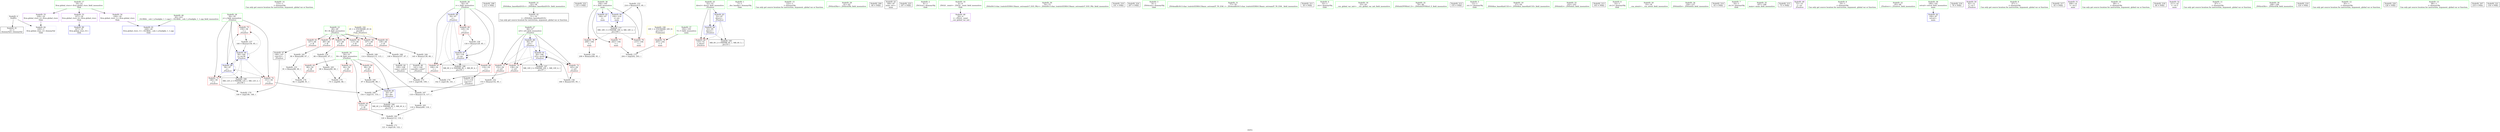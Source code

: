 digraph "SVFG" {
	label="SVFG";

	Node0x5556826d9a60 [shape=record,color=grey,label="{NodeID: 0\nNullPtr}"];
	Node0x5556826d9a60 -> Node0x5556826f0190[style=solid];
	Node0x5556826d9a60 -> Node0x5556826f3450[style=solid];
	Node0x5556826ee870 [shape=record,color=green,label="{NodeID: 14\n115\<--1\n\<--dummyObj\nCan only get source location for instruction, argument, global var or function.}"];
	Node0x5556826ef550 [shape=record,color=green,label="{NodeID: 28\n58\<--59\nj\<--j_field_insensitive\n_Z5solvev\n}"];
	Node0x5556826ef550 -> Node0x5556826f2ca0[style=solid];
	Node0x5556826ef550 -> Node0x5556826f2d70[style=solid];
	Node0x5556826ef550 -> Node0x5556826f2e40[style=solid];
	Node0x5556826ef550 -> Node0x5556826f3a30[style=solid];
	Node0x5556826ef550 -> Node0x5556826f3b00[style=solid];
	Node0x55568270b9a0 [shape=record,color=black,label="{NodeID: 208\n212 = PHI()\n}"];
	Node0x5556826f0290 [shape=record,color=black,label="{NodeID: 42\n31\<--32\n\<--_ZNSt8ios_base4InitD1Ev\nCan only get source location for instruction, argument, global var or function.}"];
	Node0x55568270cd10 [shape=record,color=black,label="{NodeID: 222\n135 = PHI()\n}"];
	Node0x5556826f1ed0 [shape=record,color=red,label="{NodeID: 56\n65\<--48\n\<--B\n_Z5solvev\n}"];
	Node0x5556826f1ed0 -> Node0x5556826f1490[style=solid];
	Node0x5556826f1310 [shape=record,color=grey,label="{NodeID: 153\n216 = Binary(215, 95, )\n}"];
	Node0x5556826f1310 -> Node0x5556826f3e40[style=solid];
	Node0x5556826f2a30 [shape=record,color=red,label="{NodeID: 70\n138\<--56\n\<--i25\n_Z5solvev\n}"];
	Node0x5556826f2a30 -> Node0x5556826f9a00[style=solid];
	Node0x5556826f8f80 [shape=record,color=grey,label="{NodeID: 167\n118 = Binary(114, 117, )\n}"];
	Node0x5556826f8f80 -> Node0x5556826f8980[style=solid];
	Node0x5556826f3620 [shape=record,color=blue,label="{NodeID: 84\n52\<--95\ndirect\<--\n_Z5solvev\n}"];
	Node0x5556826f3620 -> Node0x5556826f26f0[style=dashed];
	Node0x5556826f3620 -> Node0x555682700d20[style=dashed];
	Node0x5556826da7b0 [shape=record,color=green,label="{NodeID: 1\n7\<--1\n__dso_handle\<--dummyObj\nGlob }"];
	Node0x5556826ee940 [shape=record,color=green,label="{NodeID: 15\n122\<--1\n\<--dummyObj\nCan only get source location for instruction, argument, global var or function.}"];
	Node0x5556826ef620 [shape=record,color=green,label="{NodeID: 29\n61\<--62\n_ZNSirsERx\<--_ZNSirsERx_field_insensitive\n}"];
	Node0x55568270bfb0 [shape=record,color=black,label="{NodeID: 209\n60 = PHI()\n}"];
	Node0x5556826f0390 [shape=record,color=black,label="{NodeID: 43\n189\<--87\nmain_ret\<--\nmain\n}"];
	Node0x55568270cde0 [shape=record,color=black,label="{NodeID: 223\n197 = PHI()\n}"];
	Node0x5556826f1fa0 [shape=record,color=red,label="{NodeID: 57\n89\<--48\n\<--B\n_Z5solvev\n}"];
	Node0x5556826f1fa0 -> Node0x5556826f8680[style=solid];
	Node0x5556826f1490 [shape=record,color=grey,label="{NodeID: 154\n66 = Binary(65, 67, )\n}"];
	Node0x5556826f1490 -> Node0x5556826f8c80[style=solid];
	Node0x5556826f2b00 [shape=record,color=red,label="{NodeID: 71\n152\<--56\n\<--i25\n_Z5solvev\n}"];
	Node0x5556826f2b00 -> Node0x5556826f1190[style=solid];
	Node0x5556826f9100 [shape=record,color=grey,label="{NodeID: 168\n114 = Binary(113, 115, )\n}"];
	Node0x5556826f9100 -> Node0x5556826f8f80[style=solid];
	Node0x5556826f36f0 [shape=record,color=blue,label="{NodeID: 85\n50\<--97\nM\<--dec\n_Z5solvev\n}"];
	Node0x5556826f36f0 -> Node0x5556826f2620[style=dashed];
	Node0x5556826f36f0 -> Node0x555682700820[style=dashed];
	Node0x5556826d9c50 [shape=record,color=green,label="{NodeID: 2\n8\<--1\n_ZSt3cin\<--dummyObj\nGlob }"];
	Node0x5556826eea40 [shape=record,color=green,label="{NodeID: 16\n4\<--6\n_ZStL8__ioinit\<--_ZStL8__ioinit_field_insensitive\nGlob }"];
	Node0x5556826eea40 -> Node0x5556826f17c0[style=solid];
	Node0x5556826ef720 [shape=record,color=green,label="{NodeID: 30\n74\<--75\n_ZStlsISt11char_traitsIcEERSt13basic_ostreamIcT_ES5_PKc\<--_ZStlsISt11char_traitsIcEERSt13basic_ostreamIcT_ES5_PKc_field_insensitive\n}"];
	Node0x55568270c110 [shape=record,color=black,label="{NodeID: 210\n101 = PHI()\n}"];
	Node0x5556826f0460 [shape=record,color=black,label="{NodeID: 44\n109\<--108\nconv\<--sub12\n_Z5solvev\n}"];
	Node0x5556826f0460 -> Node0x5556826f9880[style=solid];
	Node0x55568270ceb0 [shape=record,color=black,label="{NodeID: 224\n207 = PHI()\n}"];
	Node0x5556826f2070 [shape=record,color=red,label="{NodeID: 58\n107\<--48\n\<--B\n_Z5solvev\n}"];
	Node0x5556826f2070 -> Node0x5556826f8e00[style=solid];
	Node0x5556826f1610 [shape=record,color=grey,label="{NodeID: 155\n91 = Binary(69, 90, )\n}"];
	Node0x5556826f1610 -> Node0x5556826f9d00[style=solid];
	Node0x5556826f2bd0 [shape=record,color=red,label="{NodeID: 72\n165\<--56\n\<--i25\n_Z5solvev\n}"];
	Node0x5556826f2bd0 -> Node0x5556826f7f00[style=solid];
	Node0x5556826f9280 [shape=record,color=grey,label="{NodeID: 169\n154 = cmp(151, 153, )\n}"];
	Node0x5556826f37c0 [shape=record,color=blue,label="{NodeID: 86\n54\<--87\ni\<--\n_Z5solvev\n}"];
	Node0x5556826f37c0 -> Node0x5556826f27c0[style=dashed];
	Node0x5556826f37c0 -> Node0x5556826f2890[style=dashed];
	Node0x5556826f37c0 -> Node0x5556826f2960[style=dashed];
	Node0x5556826f37c0 -> Node0x5556826f3890[style=dashed];
	Node0x5556826f37c0 -> Node0x555682701220[style=dashed];
	Node0x5556826da330 [shape=record,color=green,label="{NodeID: 3\n9\<--1\n_ZSt4cout\<--dummyObj\nGlob }"];
	Node0x5556826eeb40 [shape=record,color=green,label="{NodeID: 17\n18\<--22\nllvm.global_ctors\<--llvm.global_ctors_field_insensitive\nGlob }"];
	Node0x5556826eeb40 -> Node0x5556826f1bd0[style=solid];
	Node0x5556826eeb40 -> Node0x5556826f1cd0[style=solid];
	Node0x5556826eeb40 -> Node0x5556826f1dd0[style=solid];
	Node0x5556826ef820 [shape=record,color=green,label="{NodeID: 31\n77\<--78\n_ZSt4endlIcSt11char_traitsIcEERSt13basic_ostreamIT_T0_ES6_\<--_ZSt4endlIcSt11char_traitsIcEERSt13basic_ostreamIT_T0_ES6__field_insensitive\n}"];
	Node0x55568270c1e0 [shape=record,color=black,label="{NodeID: 211\n30 = PHI()\n}"];
	Node0x5556826f0530 [shape=record,color=black,label="{NodeID: 45\n117\<--116\nconv15\<--\n_Z5solvev\n}"];
	Node0x5556826f0530 -> Node0x5556826f8f80[style=solid];
	Node0x5556826f2140 [shape=record,color=red,label="{NodeID: 59\n113\<--48\n\<--B\n_Z5solvev\n}"];
	Node0x5556826f2140 -> Node0x5556826f9100[style=solid];
	Node0x5556826f7f00 [shape=record,color=grey,label="{NodeID: 156\n166 = Binary(165, 95, )\n}"];
	Node0x5556826f7f00 -> Node0x5556826f3bd0[style=solid];
	Node0x5556826f2ca0 [shape=record,color=red,label="{NodeID: 73\n146\<--58\n\<--j\n_Z5solvev\n}"];
	Node0x5556826f2ca0 -> Node0x5556826f9400[style=solid];
	Node0x5556826f9400 [shape=record,color=grey,label="{NodeID: 170\n149 = cmp(146, 148, )\n}"];
	Node0x5556826f3890 [shape=record,color=blue,label="{NodeID: 87\n54\<--130\ni\<--inc\n_Z5solvev\n}"];
	Node0x5556826f3890 -> Node0x5556826f27c0[style=dashed];
	Node0x5556826f3890 -> Node0x5556826f2890[style=dashed];
	Node0x5556826f3890 -> Node0x5556826f2960[style=dashed];
	Node0x5556826f3890 -> Node0x5556826f3890[style=dashed];
	Node0x5556826f3890 -> Node0x555682701220[style=dashed];
	Node0x5556826d9df0 [shape=record,color=green,label="{NodeID: 4\n10\<--1\n.str\<--dummyObj\nGlob }"];
	Node0x555682700820 [shape=record,color=black,label="{NodeID: 184\nMR_4V_2 = PHI(MR_4V_1, MR_4V_4, )\npts\{51 \}\n}"];
	Node0x5556826eec40 [shape=record,color=green,label="{NodeID: 18\n23\<--24\n__cxx_global_var_init\<--__cxx_global_var_init_field_insensitive\n}"];
	Node0x5556826ef920 [shape=record,color=green,label="{NodeID: 32\n79\<--80\n_ZNSolsEPFRSoS_E\<--_ZNSolsEPFRSoS_E_field_insensitive\n}"];
	Node0x55568270c2b0 [shape=record,color=black,label="{NodeID: 212\n155 = PHI()\n}"];
	Node0x5556826f0600 [shape=record,color=black,label="{NodeID: 46\n141\<--140\nconv28\<--sub27\n_Z5solvev\n}"];
	Node0x5556826f0600 -> Node0x5556826f9a00[style=solid];
	Node0x5556826f2210 [shape=record,color=red,label="{NodeID: 60\n139\<--48\n\<--B\n_Z5solvev\n}"];
	Node0x5556826f2210 -> Node0x5556826f8b00[style=solid];
	Node0x5556826f8080 [shape=record,color=grey,label="{NodeID: 157\n160 = Binary(159, 95, )\n}"];
	Node0x5556826f8080 -> Node0x5556826f3b00[style=solid];
	Node0x5556826f2d70 [shape=record,color=red,label="{NodeID: 74\n151\<--58\n\<--j\n_Z5solvev\n}"];
	Node0x5556826f2d70 -> Node0x5556826f9280[style=solid];
	Node0x5556826f9580 [shape=record,color=grey,label="{NodeID: 171\n121 = cmp(120, 122, )\n}"];
	Node0x5556826f3960 [shape=record,color=blue,label="{NodeID: 88\n56\<--87\ni25\<--\n_Z5solvev\n}"];
	Node0x5556826f3960 -> Node0x5556826f2a30[style=dashed];
	Node0x5556826f3960 -> Node0x5556826f2b00[style=dashed];
	Node0x5556826f3960 -> Node0x5556826f2bd0[style=dashed];
	Node0x5556826f3960 -> Node0x5556826f3bd0[style=dashed];
	Node0x5556826f3960 -> Node0x555682701720[style=dashed];
	Node0x5556826d9e80 [shape=record,color=green,label="{NodeID: 5\n12\<--1\n.str.1\<--dummyObj\nGlob }"];
	Node0x555682700d20 [shape=record,color=black,label="{NodeID: 185\nMR_6V_2 = PHI(MR_6V_1, MR_6V_5, )\npts\{53 \}\n}"];
	Node0x5556826eed40 [shape=record,color=green,label="{NodeID: 19\n27\<--28\n_ZNSt8ios_base4InitC1Ev\<--_ZNSt8ios_base4InitC1Ev_field_insensitive\n}"];
	Node0x5556826efa20 [shape=record,color=green,label="{NodeID: 33\n102\<--103\n_ZNSolsEi\<--_ZNSolsEi_field_insensitive\n}"];
	Node0x55568270c3b0 [shape=record,color=black,label="{NodeID: 213\n163 = PHI()\n}"];
	Node0x5556826f06d0 [shape=record,color=black,label="{NodeID: 47\n148\<--147\nconv32\<--\n_Z5solvev\n}"];
	Node0x5556826f06d0 -> Node0x5556826f9400[style=solid];
	Node0x5556826f22e0 [shape=record,color=red,label="{NodeID: 61\n147\<--48\n\<--B\n_Z5solvev\n}"];
	Node0x5556826f22e0 -> Node0x5556826f06d0[style=solid];
	Node0x5556826f8200 [shape=record,color=grey,label="{NodeID: 158\n130 = Binary(129, 95, )\n}"];
	Node0x5556826f8200 -> Node0x5556826f3890[style=solid];
	Node0x5556826f2e40 [shape=record,color=red,label="{NodeID: 75\n159\<--58\n\<--j\n_Z5solvev\n}"];
	Node0x5556826f2e40 -> Node0x5556826f8080[style=solid];
	Node0x5556826f9700 [shape=record,color=grey,label="{NodeID: 172\n204 = cmp(202, 203, )\n}"];
	Node0x5556826f3a30 [shape=record,color=blue,label="{NodeID: 89\n58\<--87\nj\<--\n_Z5solvev\n}"];
	Node0x5556826f3a30 -> Node0x5556826f2ca0[style=dashed];
	Node0x5556826f3a30 -> Node0x5556826f2d70[style=dashed];
	Node0x5556826f3a30 -> Node0x5556826f2e40[style=dashed];
	Node0x5556826f3a30 -> Node0x5556826f3a30[style=dashed];
	Node0x5556826f3a30 -> Node0x5556826f3b00[style=dashed];
	Node0x5556826f3a30 -> Node0x555682701c20[style=dashed];
	Node0x5556826d9f10 [shape=record,color=green,label="{NodeID: 6\n14\<--1\n.str.2\<--dummyObj\nGlob }"];
	Node0x555682701220 [shape=record,color=black,label="{NodeID: 186\nMR_8V_2 = PHI(MR_8V_1, MR_8V_4, )\npts\{55 \}\n}"];
	Node0x5556826eee40 [shape=record,color=green,label="{NodeID: 20\n33\<--34\n__cxa_atexit\<--__cxa_atexit_field_insensitive\n}"];
	Node0x5556826efb20 [shape=record,color=green,label="{NodeID: 34\n156\<--157\n_ZNSolsEb\<--_ZNSolsEb_field_insensitive\n}"];
	Node0x55568270c4b0 [shape=record,color=black,label="{NodeID: 214\n63 = PHI()\n}"];
	Node0x5556826f17c0 [shape=record,color=purple,label="{NodeID: 48\n29\<--4\n\<--_ZStL8__ioinit\n__cxx_global_var_init\n}"];
	Node0x5556826f23b0 [shape=record,color=red,label="{NodeID: 62\n64\<--50\n\<--M\n_Z5solvev\n}"];
	Node0x5556826f23b0 -> Node0x5556826f9b80[style=solid];
	Node0x5556826f8380 [shape=record,color=grey,label="{NodeID: 159\n209 = Binary(208, 95, )\n}"];
	Node0x5556826f2f10 [shape=record,color=red,label="{NodeID: 76\n203\<--192\n\<--T\nmain\n}"];
	Node0x5556826f2f10 -> Node0x5556826f9700[style=solid];
	Node0x5556826f9880 [shape=record,color=grey,label="{NodeID: 173\n110 = cmp(106, 109, )\n}"];
	Node0x5556826f3b00 [shape=record,color=blue,label="{NodeID: 90\n58\<--160\nj\<--inc38\n_Z5solvev\n}"];
	Node0x5556826f3b00 -> Node0x5556826f2ca0[style=dashed];
	Node0x5556826f3b00 -> Node0x5556826f2d70[style=dashed];
	Node0x5556826f3b00 -> Node0x5556826f2e40[style=dashed];
	Node0x5556826f3b00 -> Node0x5556826f3a30[style=dashed];
	Node0x5556826f3b00 -> Node0x5556826f3b00[style=dashed];
	Node0x5556826f3b00 -> Node0x555682701c20[style=dashed];
	Node0x5556826d9fa0 [shape=record,color=green,label="{NodeID: 7\n16\<--1\n.str.3\<--dummyObj\nGlob }"];
	Node0x555682701720 [shape=record,color=black,label="{NodeID: 187\nMR_10V_2 = PHI(MR_10V_1, MR_10V_4, )\npts\{57 \}\n}"];
	Node0x5556826eef40 [shape=record,color=green,label="{NodeID: 21\n32\<--38\n_ZNSt8ios_base4InitD1Ev\<--_ZNSt8ios_base4InitD1Ev_field_insensitive\n}"];
	Node0x5556826eef40 -> Node0x5556826f0290[style=solid];
	Node0x5556826efc20 [shape=record,color=green,label="{NodeID: 35\n187\<--188\nmain\<--main_field_insensitive\n}"];
	Node0x55568270c5b0 [shape=record,color=black,label="{NodeID: 215\n73 = PHI()\n}"];
	Node0x5556826f1890 [shape=record,color=purple,label="{NodeID: 49\n72\<--10\n\<--.str\n_Z5solvev\n}"];
	Node0x5556826f2480 [shape=record,color=red,label="{NodeID: 63\n88\<--50\n\<--M\n_Z5solvev\n}"];
	Node0x5556826f2480 -> Node0x5556826f9d00[style=solid];
	Node0x5556826f8500 [shape=record,color=grey,label="{NodeID: 160\n97 = Binary(96, 98, )\n}"];
	Node0x5556826f8500 -> Node0x5556826f36f0[style=solid];
	Node0x5556826f2fe0 [shape=record,color=red,label="{NodeID: 77\n202\<--194\n\<--i\nmain\n}"];
	Node0x5556826f2fe0 -> Node0x5556826f9700[style=solid];
	Node0x5556826f9a00 [shape=record,color=grey,label="{NodeID: 174\n142 = cmp(138, 141, )\n}"];
	Node0x5556826f3bd0 [shape=record,color=blue,label="{NodeID: 91\n56\<--166\ni25\<--inc42\n_Z5solvev\n}"];
	Node0x5556826f3bd0 -> Node0x5556826f2a30[style=dashed];
	Node0x5556826f3bd0 -> Node0x5556826f2b00[style=dashed];
	Node0x5556826f3bd0 -> Node0x5556826f2bd0[style=dashed];
	Node0x5556826f3bd0 -> Node0x5556826f3bd0[style=dashed];
	Node0x5556826f3bd0 -> Node0x555682701720[style=dashed];
	Node0x5556826ee510 [shape=record,color=green,label="{NodeID: 8\n19\<--1\n\<--dummyObj\nCan only get source location for instruction, argument, global var or function.}"];
	Node0x555682701c20 [shape=record,color=black,label="{NodeID: 188\nMR_12V_2 = PHI(MR_12V_1, MR_12V_3, )\npts\{59 \}\n}"];
	Node0x5556826ef040 [shape=record,color=green,label="{NodeID: 22\n45\<--46\n_Z5solvev\<--_Z5solvev_field_insensitive\n}"];
	Node0x5556826efd20 [shape=record,color=green,label="{NodeID: 36\n190\<--191\nretval\<--retval_field_insensitive\nmain\n}"];
	Node0x5556826efd20 -> Node0x5556826f3ca0[style=solid];
	Node0x55568270c710 [shape=record,color=black,label="{NodeID: 216\n76 = PHI()\n}"];
	Node0x5556826f1960 [shape=record,color=purple,label="{NodeID: 50\n82\<--12\n\<--.str.1\n_Z5solvev\n}"];
	Node0x5556826f2550 [shape=record,color=red,label="{NodeID: 64\n96\<--50\n\<--M\n_Z5solvev\n}"];
	Node0x5556826f2550 -> Node0x5556826f8500[style=solid];
	Node0x5556826f8680 [shape=record,color=grey,label="{NodeID: 161\n90 = Binary(89, 67, )\n}"];
	Node0x5556826f8680 -> Node0x5556826f1610[style=solid];
	Node0x5556826f30b0 [shape=record,color=red,label="{NodeID: 78\n208\<--194\n\<--i\nmain\n}"];
	Node0x5556826f30b0 -> Node0x5556826f8380[style=solid];
	Node0x5556826f9b80 [shape=record,color=grey,label="{NodeID: 175\n70 = cmp(64, 68, )\n}"];
	Node0x5556826f3ca0 [shape=record,color=blue,label="{NodeID: 92\n190\<--87\nretval\<--\nmain\n}"];
	Node0x5556826ee5a0 [shape=record,color=green,label="{NodeID: 9\n67\<--1\n\<--dummyObj\nCan only get source location for instruction, argument, global var or function.}"];
	Node0x5556826ef140 [shape=record,color=green,label="{NodeID: 23\n48\<--49\nB\<--B_field_insensitive\n_Z5solvev\n}"];
	Node0x5556826ef140 -> Node0x5556826f1ed0[style=solid];
	Node0x5556826ef140 -> Node0x5556826f1fa0[style=solid];
	Node0x5556826ef140 -> Node0x5556826f2070[style=solid];
	Node0x5556826ef140 -> Node0x5556826f2140[style=solid];
	Node0x5556826ef140 -> Node0x5556826f2210[style=solid];
	Node0x5556826ef140 -> Node0x5556826f22e0[style=solid];
	Node0x5556826efdf0 [shape=record,color=green,label="{NodeID: 37\n192\<--193\nT\<--T_field_insensitive\nmain\n}"];
	Node0x5556826efdf0 -> Node0x5556826f2f10[style=solid];
	Node0x55568270c7e0 [shape=record,color=black,label="{NodeID: 217\n83 = PHI()\n}"];
	Node0x5556826f1a30 [shape=record,color=purple,label="{NodeID: 51\n206\<--14\n\<--.str.2\nmain\n}"];
	Node0x5556826f2620 [shape=record,color=red,label="{NodeID: 65\n112\<--50\n\<--M\n_Z5solvev\n}"];
	Node0x5556826f2620 -> Node0x5556826f8800[style=solid];
	Node0x5556826f8800 [shape=record,color=grey,label="{NodeID: 162\n120 = Binary(112, 119, )\n}"];
	Node0x5556826f8800 -> Node0x5556826f9580[style=solid];
	Node0x5556826f3180 [shape=record,color=red,label="{NodeID: 79\n215\<--194\n\<--i\nmain\n}"];
	Node0x5556826f3180 -> Node0x5556826f1310[style=solid];
	Node0x5556826f9d00 [shape=record,color=grey,label="{NodeID: 176\n92 = cmp(88, 91, )\n}"];
	Node0x5556826f3d70 [shape=record,color=blue,label="{NodeID: 93\n194\<--87\ni\<--\nmain\n}"];
	Node0x5556826f3d70 -> Node0x5556826fe520[style=dashed];
	Node0x5556826ee630 [shape=record,color=green,label="{NodeID: 10\n69\<--1\n\<--dummyObj\nCan only get source location for instruction, argument, global var or function.}"];
	Node0x555682702c40 [shape=record,color=yellow,style=double,label="{NodeID: 190\n16V_1 = ENCHI(MR_16V_0)\npts\{193 \}\nFun[main]}"];
	Node0x555682702c40 -> Node0x5556826f2f10[style=dashed];
	Node0x5556826ef210 [shape=record,color=green,label="{NodeID: 24\n50\<--51\nM\<--M_field_insensitive\n_Z5solvev\n}"];
	Node0x5556826ef210 -> Node0x5556826f23b0[style=solid];
	Node0x5556826ef210 -> Node0x5556826f2480[style=solid];
	Node0x5556826ef210 -> Node0x5556826f2550[style=solid];
	Node0x5556826ef210 -> Node0x5556826f2620[style=solid];
	Node0x5556826ef210 -> Node0x5556826f36f0[style=solid];
	Node0x5556826efec0 [shape=record,color=green,label="{NodeID: 38\n194\<--195\ni\<--i_field_insensitive\nmain\n}"];
	Node0x5556826efec0 -> Node0x5556826f2fe0[style=solid];
	Node0x5556826efec0 -> Node0x5556826f30b0[style=solid];
	Node0x5556826efec0 -> Node0x5556826f3180[style=solid];
	Node0x5556826efec0 -> Node0x5556826f3d70[style=solid];
	Node0x5556826efec0 -> Node0x5556826f3e40[style=solid];
	Node0x55568270c910 [shape=record,color=black,label="{NodeID: 218\n84 = PHI()\n}"];
	Node0x5556826f1b00 [shape=record,color=purple,label="{NodeID: 52\n211\<--16\n\<--.str.3\nmain\n}"];
	Node0x5556826f26f0 [shape=record,color=red,label="{NodeID: 66\n133\<--52\n\<--direct\n_Z5solvev\n}"];
	Node0x5556826f8980 [shape=record,color=grey,label="{NodeID: 163\n119 = Binary(69, 118, )\n}"];
	Node0x5556826f8980 -> Node0x5556826f8800[style=solid];
	Node0x5556826f3250 [shape=record,color=blue,label="{NodeID: 80\n227\<--19\nllvm.global_ctors_0\<--\nGlob }"];
	Node0x5556826fe520 [shape=record,color=black,label="{NodeID: 177\nMR_18V_3 = PHI(MR_18V_4, MR_18V_2, )\npts\{195 \}\n}"];
	Node0x5556826fe520 -> Node0x5556826f2fe0[style=dashed];
	Node0x5556826fe520 -> Node0x5556826f30b0[style=dashed];
	Node0x5556826fe520 -> Node0x5556826f3180[style=dashed];
	Node0x5556826fe520 -> Node0x5556826f3e40[style=dashed];
	Node0x5556826f3e40 [shape=record,color=blue,label="{NodeID: 94\n194\<--216\ni\<--inc\nmain\n}"];
	Node0x5556826f3e40 -> Node0x5556826fe520[style=dashed];
	Node0x5556826ee6c0 [shape=record,color=green,label="{NodeID: 11\n87\<--1\n\<--dummyObj\nCan only get source location for instruction, argument, global var or function.}"];
	Node0x5556826ef2e0 [shape=record,color=green,label="{NodeID: 25\n52\<--53\ndirect\<--direct_field_insensitive\n_Z5solvev\n}"];
	Node0x5556826ef2e0 -> Node0x5556826f26f0[style=solid];
	Node0x5556826ef2e0 -> Node0x5556826f3550[style=solid];
	Node0x5556826ef2e0 -> Node0x5556826f3620[style=solid];
	Node0x5556826eff90 [shape=record,color=green,label="{NodeID: 39\n198\<--199\n_ZNSirsERi\<--_ZNSirsERi_field_insensitive\n}"];
	Node0x55568270c9e0 [shape=record,color=black,label="{NodeID: 219\n124 = PHI()\n}"];
	Node0x5556826f1bd0 [shape=record,color=purple,label="{NodeID: 53\n227\<--18\nllvm.global_ctors_0\<--llvm.global_ctors\nGlob }"];
	Node0x5556826f1bd0 -> Node0x5556826f3250[style=solid];
	Node0x5556826f27c0 [shape=record,color=red,label="{NodeID: 67\n106\<--54\n\<--i\n_Z5solvev\n}"];
	Node0x5556826f27c0 -> Node0x5556826f9880[style=solid];
	Node0x5556826f8b00 [shape=record,color=grey,label="{NodeID: 164\n140 = Binary(139, 69, )\n}"];
	Node0x5556826f8b00 -> Node0x5556826f0600[style=solid];
	Node0x5556826f3350 [shape=record,color=blue,label="{NodeID: 81\n228\<--20\nllvm.global_ctors_1\<--_GLOBAL__sub_I_y3eadgbe_1_1.cpp\nGlob }"];
	Node0x5556826ee750 [shape=record,color=green,label="{NodeID: 12\n95\<--1\n\<--dummyObj\nCan only get source location for instruction, argument, global var or function.}"];
	Node0x5556826f3fa0 [shape=record,color=yellow,style=double,label="{NodeID: 192\n2V_1 = ENCHI(MR_2V_0)\npts\{49 \}\nFun[_Z5solvev]}"];
	Node0x5556826f3fa0 -> Node0x5556826f1ed0[style=dashed];
	Node0x5556826f3fa0 -> Node0x5556826f1fa0[style=dashed];
	Node0x5556826f3fa0 -> Node0x5556826f2070[style=dashed];
	Node0x5556826f3fa0 -> Node0x5556826f2140[style=dashed];
	Node0x5556826f3fa0 -> Node0x5556826f2210[style=dashed];
	Node0x5556826f3fa0 -> Node0x5556826f22e0[style=dashed];
	Node0x5556826ef3b0 [shape=record,color=green,label="{NodeID: 26\n54\<--55\ni\<--i_field_insensitive\n_Z5solvev\n}"];
	Node0x5556826ef3b0 -> Node0x5556826f27c0[style=solid];
	Node0x5556826ef3b0 -> Node0x5556826f2890[style=solid];
	Node0x5556826ef3b0 -> Node0x5556826f2960[style=solid];
	Node0x5556826ef3b0 -> Node0x5556826f37c0[style=solid];
	Node0x5556826ef3b0 -> Node0x5556826f3890[style=solid];
	Node0x5556826f0090 [shape=record,color=green,label="{NodeID: 40\n20\<--223\n_GLOBAL__sub_I_y3eadgbe_1_1.cpp\<--_GLOBAL__sub_I_y3eadgbe_1_1.cpp_field_insensitive\n}"];
	Node0x5556826f0090 -> Node0x5556826f3350[style=solid];
	Node0x55568270cab0 [shape=record,color=black,label="{NodeID: 220\n126 = PHI()\n}"];
	Node0x5556826f1cd0 [shape=record,color=purple,label="{NodeID: 54\n228\<--18\nllvm.global_ctors_1\<--llvm.global_ctors\nGlob }"];
	Node0x5556826f1cd0 -> Node0x5556826f3350[style=solid];
	Node0x5556826f2890 [shape=record,color=red,label="{NodeID: 68\n116\<--54\n\<--i\n_Z5solvev\n}"];
	Node0x5556826f2890 -> Node0x5556826f0530[style=solid];
	Node0x5556826f8c80 [shape=record,color=grey,label="{NodeID: 165\n68 = Binary(69, 66, )\n}"];
	Node0x5556826f8c80 -> Node0x5556826f9b80[style=solid];
	Node0x5556826f3450 [shape=record,color=blue, style = dotted,label="{NodeID: 82\n229\<--3\nllvm.global_ctors_2\<--dummyVal\nGlob }"];
	Node0x5556826ee7e0 [shape=record,color=green,label="{NodeID: 13\n98\<--1\n\<--dummyObj\nCan only get source location for instruction, argument, global var or function.}"];
	Node0x5556826ef480 [shape=record,color=green,label="{NodeID: 27\n56\<--57\ni25\<--i25_field_insensitive\n_Z5solvev\n}"];
	Node0x5556826ef480 -> Node0x5556826f2a30[style=solid];
	Node0x5556826ef480 -> Node0x5556826f2b00[style=solid];
	Node0x5556826ef480 -> Node0x5556826f2bd0[style=solid];
	Node0x5556826ef480 -> Node0x5556826f3960[style=solid];
	Node0x5556826ef480 -> Node0x5556826f3bd0[style=solid];
	Node0x5556824def00 [shape=record,color=black,label="{NodeID: 207\n210 = PHI()\n}"];
	Node0x5556826f0190 [shape=record,color=black,label="{NodeID: 41\n2\<--3\ndummyVal\<--dummyVal\n}"];
	Node0x55568270cbb0 [shape=record,color=black,label="{NodeID: 221\n134 = PHI()\n}"];
	Node0x5556826f1dd0 [shape=record,color=purple,label="{NodeID: 55\n229\<--18\nllvm.global_ctors_2\<--llvm.global_ctors\nGlob }"];
	Node0x5556826f1dd0 -> Node0x5556826f3450[style=solid];
	Node0x5556826f1190 [shape=record,color=grey,label="{NodeID: 152\n153 = Binary(152, 95, )\n}"];
	Node0x5556826f1190 -> Node0x5556826f9280[style=solid];
	Node0x5556826f2960 [shape=record,color=red,label="{NodeID: 69\n129\<--54\n\<--i\n_Z5solvev\n}"];
	Node0x5556826f2960 -> Node0x5556826f8200[style=solid];
	Node0x5556826f8e00 [shape=record,color=grey,label="{NodeID: 166\n108 = Binary(107, 67, )\n}"];
	Node0x5556826f8e00 -> Node0x5556826f0460[style=solid];
	Node0x5556826f3550 [shape=record,color=blue,label="{NodeID: 83\n52\<--87\ndirect\<--\n_Z5solvev\n}"];
	Node0x5556826f3550 -> Node0x5556826f26f0[style=dashed];
	Node0x5556826f3550 -> Node0x5556826f3620[style=dashed];
	Node0x5556826f3550 -> Node0x555682700d20[style=dashed];
}
